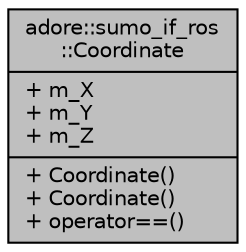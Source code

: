 digraph "adore::sumo_if_ros::Coordinate"
{
 // LATEX_PDF_SIZE
  edge [fontname="Helvetica",fontsize="10",labelfontname="Helvetica",labelfontsize="10"];
  node [fontname="Helvetica",fontsize="10",shape=record];
  Node1 [label="{adore::sumo_if_ros\l::Coordinate\n|+ m_X\l+ m_Y\l+ m_Z\l|+ Coordinate()\l+ Coordinate()\l+ operator==()\l}",height=0.2,width=0.4,color="black", fillcolor="grey75", style="filled", fontcolor="black",tooltip=" "];
}
